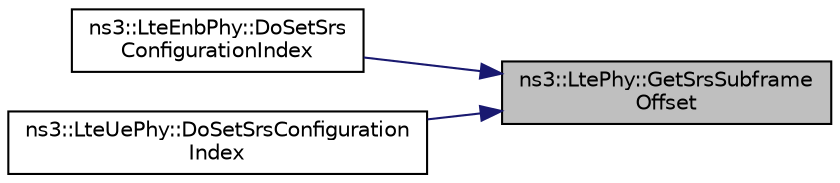 digraph "ns3::LtePhy::GetSrsSubframeOffset"
{
 // LATEX_PDF_SIZE
  edge [fontname="Helvetica",fontsize="10",labelfontname="Helvetica",labelfontsize="10"];
  node [fontname="Helvetica",fontsize="10",shape=record];
  rankdir="RL";
  Node1 [label="ns3::LtePhy::GetSrsSubframe\lOffset",height=0.2,width=0.4,color="black", fillcolor="grey75", style="filled", fontcolor="black",tooltip=" "];
  Node1 -> Node2 [dir="back",color="midnightblue",fontsize="10",style="solid",fontname="Helvetica"];
  Node2 [label="ns3::LteEnbPhy::DoSetSrs\lConfigurationIndex",height=0.2,width=0.4,color="black", fillcolor="white", style="filled",URL="$classns3_1_1_lte_enb_phy.html#a653797be2decd49ea8ccd35c79678e18",tooltip="Set source configuration index."];
  Node1 -> Node3 [dir="back",color="midnightblue",fontsize="10",style="solid",fontname="Helvetica"];
  Node3 [label="ns3::LteUePhy::DoSetSrsConfiguration\lIndex",height=0.2,width=0.4,color="black", fillcolor="white", style="filled",URL="$classns3_1_1_lte_ue_phy.html#a7558c16cee39e95a7b508622dee8fdc3",tooltip="Set SRS configuration index function."];
}
